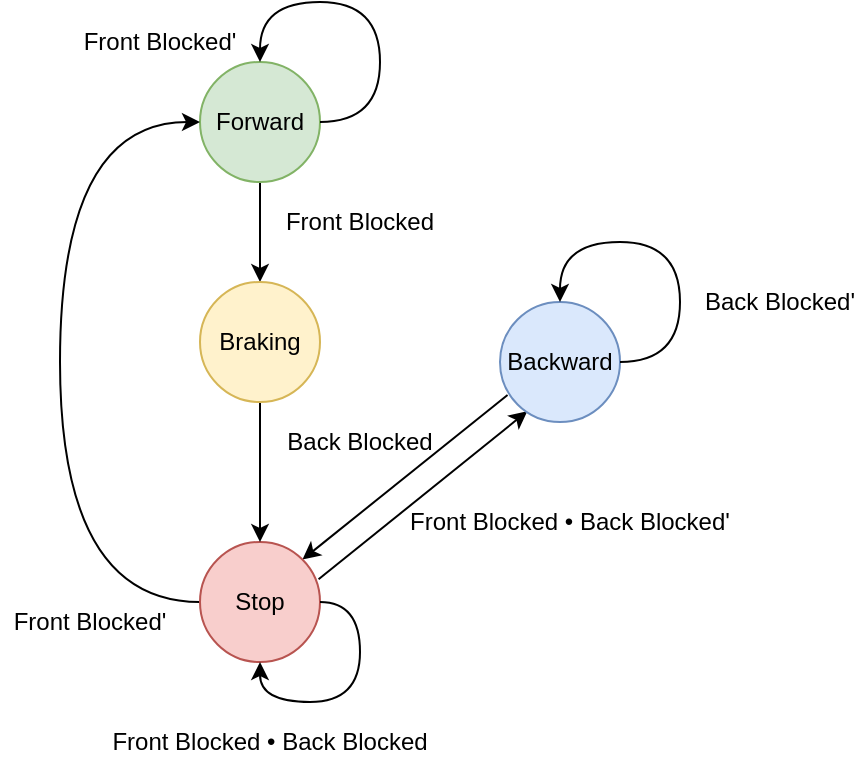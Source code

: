 <mxfile version="13.7.3" type="device"><diagram id="Ue1rnFbauUMxVNU8p5fV" name="Page-1"><mxGraphModel dx="569" dy="760" grid="1" gridSize="10" guides="1" tooltips="1" connect="1" arrows="1" fold="1" page="1" pageScale="1" pageWidth="850" pageHeight="1100" math="0" shadow="0"><root><mxCell id="0"/><mxCell id="1" parent="0"/><mxCell id="gdyHEzMz8uFAoOBEIhJm-5" style="edgeStyle=orthogonalEdgeStyle;rounded=0;orthogonalLoop=1;jettySize=auto;html=1;exitX=0.5;exitY=1;exitDx=0;exitDy=0;entryX=0.5;entryY=0;entryDx=0;entryDy=0;" parent="1" source="gdyHEzMz8uFAoOBEIhJm-1" target="gdyHEzMz8uFAoOBEIhJm-4" edge="1"><mxGeometry relative="1" as="geometry"/></mxCell><mxCell id="gdyHEzMz8uFAoOBEIhJm-1" value="Forward" style="ellipse;whiteSpace=wrap;html=1;aspect=fixed;fillColor=#d5e8d4;strokeColor=#82b366;" parent="1" vertex="1"><mxGeometry x="170" y="170" width="60" height="60" as="geometry"/></mxCell><mxCell id="gdyHEzMz8uFAoOBEIhJm-9" style="rounded=0;orthogonalLoop=1;jettySize=auto;html=1;entryX=0.988;entryY=0.311;entryDx=0;entryDy=0;entryPerimeter=0;exitX=0.227;exitY=0.911;exitDx=0;exitDy=0;exitPerimeter=0;startArrow=classic;startFill=1;endArrow=none;endFill=0;" parent="1" source="gdyHEzMz8uFAoOBEIhJm-2" target="gdyHEzMz8uFAoOBEIhJm-3" edge="1"><mxGeometry relative="1" as="geometry"/></mxCell><mxCell id="gdyHEzMz8uFAoOBEIhJm-2" value="Backward" style="ellipse;whiteSpace=wrap;html=1;aspect=fixed;fillColor=#dae8fc;strokeColor=#6c8ebf;" parent="1" vertex="1"><mxGeometry x="320" y="290" width="60" height="60" as="geometry"/></mxCell><mxCell id="gdyHEzMz8uFAoOBEIhJm-7" style="edgeStyle=orthogonalEdgeStyle;rounded=0;orthogonalLoop=1;jettySize=auto;html=1;exitX=0;exitY=0.5;exitDx=0;exitDy=0;entryX=0;entryY=0.5;entryDx=0;entryDy=0;curved=1;" parent="1" source="gdyHEzMz8uFAoOBEIhJm-3" target="gdyHEzMz8uFAoOBEIhJm-1" edge="1"><mxGeometry relative="1" as="geometry"><Array as="points"><mxPoint x="100" y="440"/><mxPoint x="100" y="200"/></Array></mxGeometry></mxCell><mxCell id="gdyHEzMz8uFAoOBEIhJm-8" style="rounded=0;orthogonalLoop=1;jettySize=auto;html=1;exitX=1;exitY=0;exitDx=0;exitDy=0;entryX=0.063;entryY=0.775;entryDx=0;entryDy=0;entryPerimeter=0;endArrow=none;endFill=0;startArrow=classic;startFill=1;" parent="1" source="gdyHEzMz8uFAoOBEIhJm-3" target="gdyHEzMz8uFAoOBEIhJm-2" edge="1"><mxGeometry relative="1" as="geometry"/></mxCell><mxCell id="gdyHEzMz8uFAoOBEIhJm-3" value="Stop" style="ellipse;whiteSpace=wrap;html=1;aspect=fixed;fillColor=#f8cecc;strokeColor=#b85450;" parent="1" vertex="1"><mxGeometry x="170" y="410" width="60" height="60" as="geometry"/></mxCell><mxCell id="gdyHEzMz8uFAoOBEIhJm-6" style="edgeStyle=orthogonalEdgeStyle;rounded=0;orthogonalLoop=1;jettySize=auto;html=1;exitX=0.5;exitY=1;exitDx=0;exitDy=0;entryX=0.5;entryY=0;entryDx=0;entryDy=0;" parent="1" source="gdyHEzMz8uFAoOBEIhJm-4" target="gdyHEzMz8uFAoOBEIhJm-3" edge="1"><mxGeometry relative="1" as="geometry"/></mxCell><mxCell id="gdyHEzMz8uFAoOBEIhJm-4" value="Braking" style="ellipse;whiteSpace=wrap;html=1;aspect=fixed;fillColor=#fff2cc;strokeColor=#d6b656;" parent="1" vertex="1"><mxGeometry x="170" y="280" width="60" height="60" as="geometry"/></mxCell><mxCell id="gdyHEzMz8uFAoOBEIhJm-10" style="edgeStyle=orthogonalEdgeStyle;curved=1;rounded=0;orthogonalLoop=1;jettySize=auto;html=1;exitX=1;exitY=0.5;exitDx=0;exitDy=0;entryX=0.5;entryY=0;entryDx=0;entryDy=0;" parent="1" source="gdyHEzMz8uFAoOBEIhJm-1" target="gdyHEzMz8uFAoOBEIhJm-1" edge="1"><mxGeometry relative="1" as="geometry"><Array as="points"><mxPoint x="260" y="200"/><mxPoint x="260" y="140"/><mxPoint x="200" y="140"/></Array></mxGeometry></mxCell><mxCell id="gdyHEzMz8uFAoOBEIhJm-13" style="edgeStyle=orthogonalEdgeStyle;rounded=0;orthogonalLoop=1;jettySize=auto;html=1;exitX=1;exitY=0.5;exitDx=0;exitDy=0;entryX=0.5;entryY=0;entryDx=0;entryDy=0;elbow=vertical;curved=1;" parent="1" source="gdyHEzMz8uFAoOBEIhJm-2" target="gdyHEzMz8uFAoOBEIhJm-2" edge="1"><mxGeometry relative="1" as="geometry"><Array as="points"><mxPoint x="410" y="320"/><mxPoint x="410" y="260"/><mxPoint x="350" y="260"/></Array></mxGeometry></mxCell><mxCell id="gdyHEzMz8uFAoOBEIhJm-14" style="edgeStyle=orthogonalEdgeStyle;curved=1;rounded=0;orthogonalLoop=1;jettySize=auto;html=1;exitX=1;exitY=0.5;exitDx=0;exitDy=0;entryX=0.5;entryY=1;entryDx=0;entryDy=0;" parent="1" source="gdyHEzMz8uFAoOBEIhJm-3" target="gdyHEzMz8uFAoOBEIhJm-3" edge="1"><mxGeometry relative="1" as="geometry"/></mxCell><mxCell id="gdyHEzMz8uFAoOBEIhJm-15" value="Front Blocked" style="text;html=1;strokeColor=none;fillColor=none;align=center;verticalAlign=middle;whiteSpace=wrap;rounded=0;" parent="1" vertex="1"><mxGeometry x="210" y="240" width="80" height="20" as="geometry"/></mxCell><mxCell id="gdyHEzMz8uFAoOBEIhJm-16" value="Front Blocked'" style="text;html=1;strokeColor=none;fillColor=none;align=center;verticalAlign=middle;whiteSpace=wrap;rounded=0;" parent="1" vertex="1"><mxGeometry x="110" y="150" width="80" height="20" as="geometry"/></mxCell><mxCell id="gdyHEzMz8uFAoOBEIhJm-17" value="Front Blocked'" style="text;html=1;strokeColor=none;fillColor=none;align=center;verticalAlign=middle;whiteSpace=wrap;rounded=0;" parent="1" vertex="1"><mxGeometry x="70" y="440" width="90" height="20" as="geometry"/></mxCell><mxCell id="gdyHEzMz8uFAoOBEIhJm-18" value="Front Blocked • Back Blocked" style="text;html=1;strokeColor=none;fillColor=none;align=center;verticalAlign=middle;whiteSpace=wrap;rounded=0;" parent="1" vertex="1"><mxGeometry x="120" y="500" width="170" height="20" as="geometry"/></mxCell><mxCell id="gdyHEzMz8uFAoOBEIhJm-19" value="Back Blocked'" style="text;html=1;strokeColor=none;fillColor=none;align=center;verticalAlign=middle;whiteSpace=wrap;rounded=0;" parent="1" vertex="1"><mxGeometry x="420" y="280" width="80" height="20" as="geometry"/></mxCell><mxCell id="gdyHEzMz8uFAoOBEIhJm-20" value="Front Blocked • Back Blocked'" style="text;html=1;strokeColor=none;fillColor=none;align=center;verticalAlign=middle;whiteSpace=wrap;rounded=0;" parent="1" vertex="1"><mxGeometry x="270" y="390" width="170" height="20" as="geometry"/></mxCell><mxCell id="gdyHEzMz8uFAoOBEIhJm-21" value="Back Blocked" style="text;html=1;strokeColor=none;fillColor=none;align=center;verticalAlign=middle;whiteSpace=wrap;rounded=0;" parent="1" vertex="1"><mxGeometry x="210" y="350" width="80" height="20" as="geometry"/></mxCell></root></mxGraphModel></diagram></mxfile>